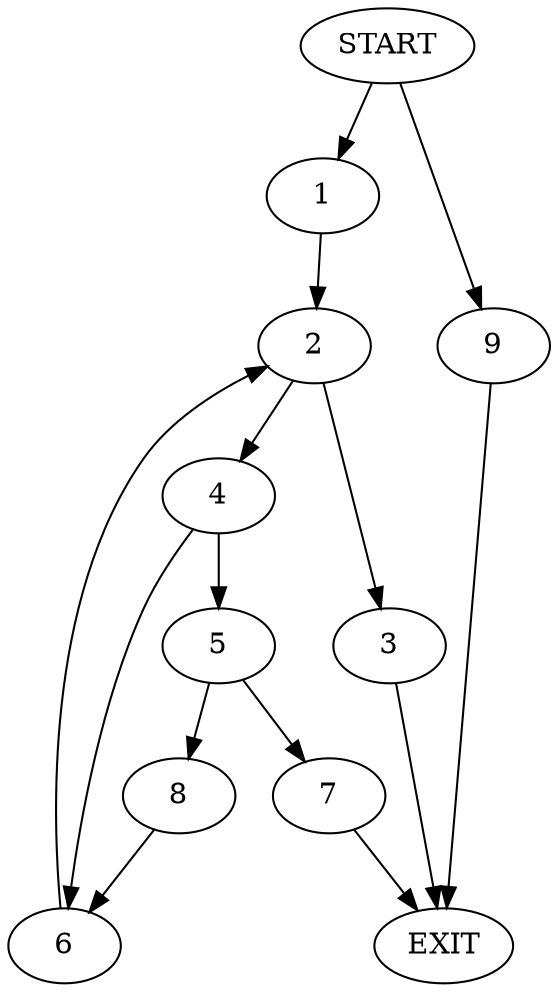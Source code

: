 digraph {
0 [label="START"]
10 [label="EXIT"]
0 -> 1
1 -> 2
2 -> 3
2 -> 4
4 -> 5
4 -> 6
3 -> 10
5 -> 7
5 -> 8
6 -> 2
8 -> 6
7 -> 10
0 -> 9
9 -> 10
}
